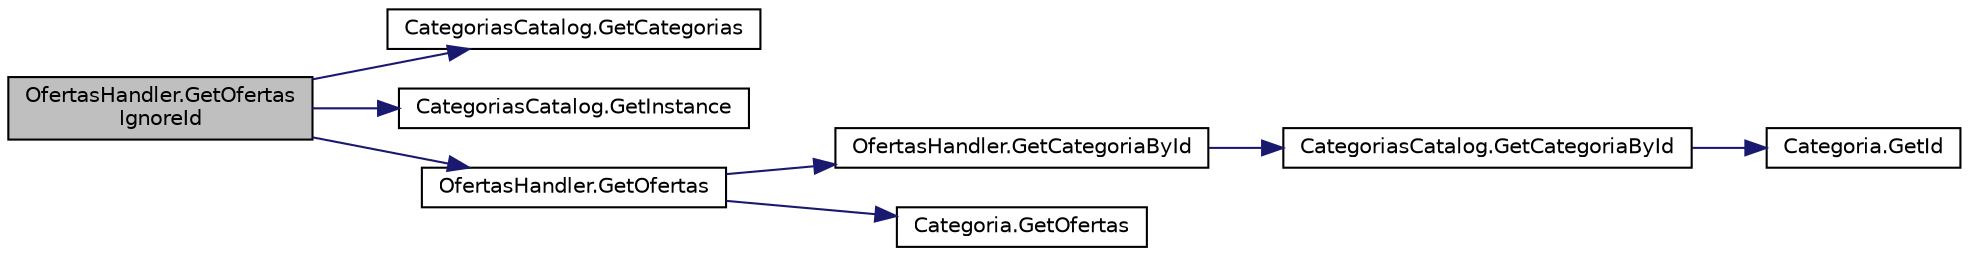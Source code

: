 digraph "OfertasHandler.GetOfertasIgnoreId"
{
 // INTERACTIVE_SVG=YES
 // LATEX_PDF_SIZE
  edge [fontname="Helvetica",fontsize="10",labelfontname="Helvetica",labelfontsize="10"];
  node [fontname="Helvetica",fontsize="10",shape=record];
  rankdir="LR";
  Node1 [label="OfertasHandler.GetOfertas\lIgnoreId",height=0.2,width=0.4,color="black", fillcolor="grey75", style="filled", fontcolor="black",tooltip="Método para obtener una lista de todas las OfertaDeServicio"];
  Node1 -> Node2 [color="midnightblue",fontsize="10",style="solid",fontname="Helvetica"];
  Node2 [label="CategoriasCatalog.GetCategorias",height=0.2,width=0.4,color="black", fillcolor="white", style="filled",URL="$classCategoriasCatalog.html#ae79da35b16690c192b5e7f006d419b69",tooltip="Método para conocer las categorias."];
  Node1 -> Node3 [color="midnightblue",fontsize="10",style="solid",fontname="Helvetica"];
  Node3 [label="CategoriasCatalog.GetInstance",height=0.2,width=0.4,color="black", fillcolor="white", style="filled",URL="$classCategoriasCatalog.html#a302075e15a1ea59afc7906baedf17942",tooltip="Método para obtener la instancia del catálogo de categorías."];
  Node1 -> Node4 [color="midnightblue",fontsize="10",style="solid",fontname="Helvetica"];
  Node4 [label="OfertasHandler.GetOfertas",height=0.2,width=0.4,color="black", fillcolor="white", style="filled",URL="$classOfertasHandler.html#aee064b912d719b92da28610ca6c002c1",tooltip="Método para obtener OfertaDeServicio."];
  Node4 -> Node5 [color="midnightblue",fontsize="10",style="solid",fontname="Helvetica"];
  Node5 [label="OfertasHandler.GetCategoriaById",height=0.2,width=0.4,color="black", fillcolor="white", style="filled",URL="$classOfertasHandler.html#acd0f922cabb68e54f3a72a4761925872",tooltip="Método para obtener una Categoria por id."];
  Node5 -> Node6 [color="midnightblue",fontsize="10",style="solid",fontname="Helvetica"];
  Node6 [label="CategoriasCatalog.GetCategoriaById",height=0.2,width=0.4,color="black", fillcolor="white", style="filled",URL="$classCategoriasCatalog.html#a1275f6565562402725de3b14b665f622",tooltip="Método para obtener una categoría por id."];
  Node6 -> Node7 [color="midnightblue",fontsize="10",style="solid",fontname="Helvetica"];
  Node7 [label="Categoria.GetId",height=0.2,width=0.4,color="black", fillcolor="white", style="filled",URL="$classCategoria.html#aca21bd468a27caa944fd44707ae08e40",tooltip="Método para obtener el ID de una Categoria."];
  Node4 -> Node8 [color="midnightblue",fontsize="10",style="solid",fontname="Helvetica"];
  Node8 [label="Categoria.GetOfertas",height=0.2,width=0.4,color="black", fillcolor="white", style="filled",URL="$classCategoria.html#a16a5125f7bdde8a7f307d1927b448d85",tooltip="Método para conocer la lista de ofertas."];
}
